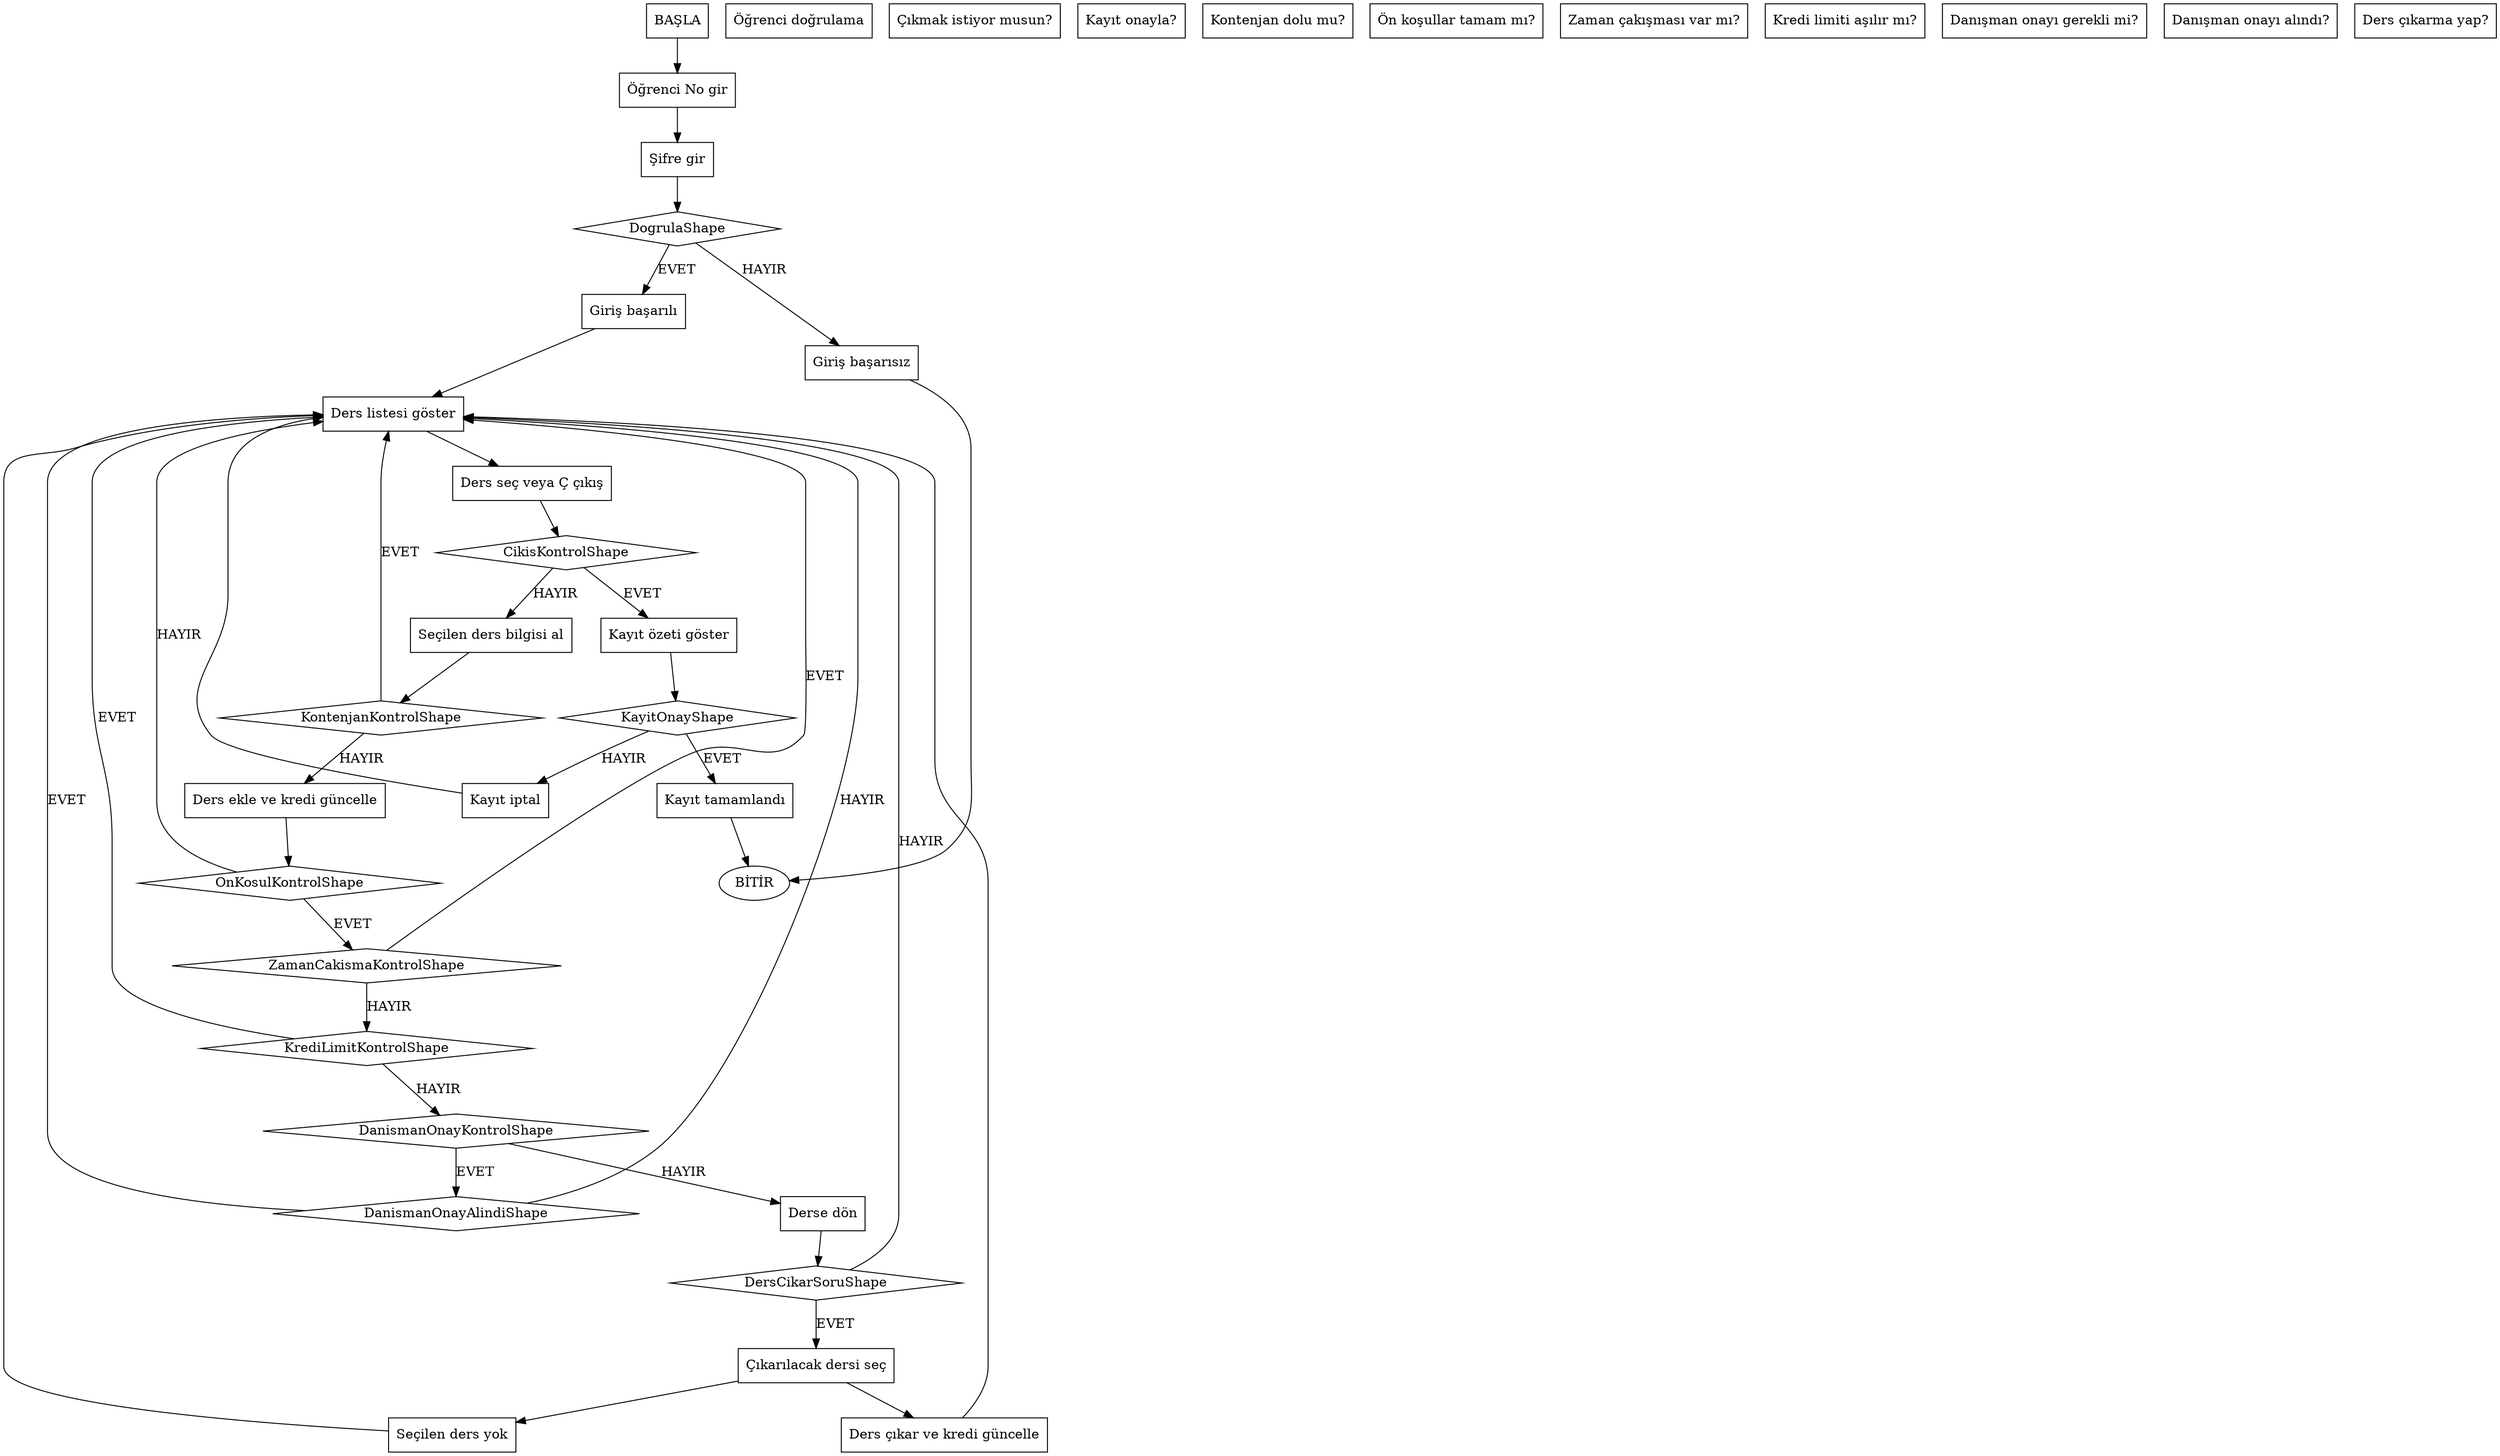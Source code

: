 digraph DersKayitSistemi {
    rankdir=TB;
    node [shape=box];

    // Başlangıç
    Basla [label="BAŞLA"];

    // Giriş
    GirisNo [label="Öğrenci No gir"];
    GirisSifre [label="Şifre gir"];
    Dogrula [label="Öğrenci doğrulama"];
    DogrulaShape [shape=diamond];
    
    GirisBasarili [label="Giriş başarılı"];
    GirisBasarisiz [label="Giriş başarısız"];

    // Döngü başı
    DersListesi [label="Ders listesi göster"];
    DersSecim [label="Ders seç veya Ç çıkış"];
    
    CikisKontrol [label="Çıkmak istiyor musun?"];
    CikisKontrolShape [shape=diamond];
    
    KayitOzeti [label="Kayıt özeti göster"];
    KayitOnay [label="Kayıt onayla?"];
    KayitOnayShape [shape=diamond];
    KayitBasarili [label="Kayıt tamamlandı"];
    KayitIptal [label="Kayıt iptal"];

    // Ders bilgisi ve kontroller
    DersBilgi [label="Seçilen ders bilgisi al"];
    
    KontenjanKontrol [label="Kontenjan dolu mu?"];
    KontenjanKontrolShape [shape=diamond];
    OnKosulKontrol [label="Ön koşullar tamam mı?"];
    OnKosulKontrolShape [shape=diamond];
    ZamanCakismaKontrol [label="Zaman çakışması var mı?"];
    ZamanCakismaKontrolShape [shape=diamond];
    KrediLimitKontrol [label="Kredi limiti aşılır mı?"];
    KrediLimitKontrolShape [shape=diamond];
    DanismanOnayKontrol [label="Danışman onayı gerekli mi?"];
    DanismanOnayKontrolShape [shape=diamond];
    DanismanOnayAlindi [label="Danışman onayı alındı?"];
    DanismanOnayAlindiShape [shape=diamond];

    DersEkle [label="Ders ekle ve kredi güncelle"];
    DersCikarSoru [label="Ders çıkarma yap?"];
    DersCikarSoruShape [shape=diamond];
    DersCikarSecim [label="Çıkarılacak dersi seç"];
    DersCikarYap [label="Ders çıkar ve kredi güncelle"];
    DersCikarYok [label="Seçilen ders yok"];

    // Döngüye dön
    DonguDevam [label="Derse dön"];

    // Bitiş
    Bitir [label="BİTİR", shape=oval];

    // Kenar bağlantıları
    Basla -> GirisNo;
    GirisNo -> GirisSifre;
    GirisSifre -> DogrulaShape;
    DogrulaShape -> GirisBasarili [label="EVET"];
    DogrulaShape -> GirisBasarisiz [label="HAYIR"];
    GirisBasarisiz -> Bitir;

    GirisBasarili -> DersListesi;
    DersListesi -> DersSecim;
    DersSecim -> CikisKontrolShape;
    CikisKontrolShape -> KayitOzeti [label="EVET"];
    CikisKontrolShape -> DersBilgi [label="HAYIR"];

    KayitOzeti -> KayitOnayShape;
    KayitOnayShape -> KayitBasarili [label="EVET"];
    KayitOnayShape -> KayitIptal [label="HAYIR"];
    KayitBasarili -> Bitir;
    KayitIptal -> DersListesi;

    DersBilgi -> KontenjanKontrolShape;

    KontenjanKontrolShape -> DersEkle [label="HAYIR"];
    KontenjanKontrolShape -> DersListesi [label="EVET"];

    DersEkle -> OnKosulKontrolShape;
    OnKosulKontrolShape -> DersListesi [label="HAYIR"];
    OnKosulKontrolShape -> ZamanCakismaKontrolShape [label="EVET"];

    ZamanCakismaKontrolShape -> DersListesi [label="EVET"];
    ZamanCakismaKontrolShape -> KrediLimitKontrolShape [label="HAYIR"];

    KrediLimitKontrolShape -> DersListesi [label="EVET"];
    KrediLimitKontrolShape -> DanismanOnayKontrolShape [label="HAYIR"];

    DanismanOnayKontrolShape -> DonguDevam [label="HAYIR"];
    DanismanOnayKontrolShape -> DanismanOnayAlindiShape [label="EVET"];

    DanismanOnayAlindiShape -> DersListesi [label="EVET"];
    DanismanOnayAlindiShape -> DersListesi [label="HAYIR"];

    DonguDevam -> DersCikarSoruShape;

    DersCikarSoruShape -> DersCikarSecim [label="EVET"];
    DersCikarSoruShape -> DersListesi [label="HAYIR"];

    DersCikarSecim -> DersCikarYap;
    DersCikarYap -> DersListesi;

    DersCikarSecim -> DersCikarYok;

    DersCikarYok -> DersListesi;
}
